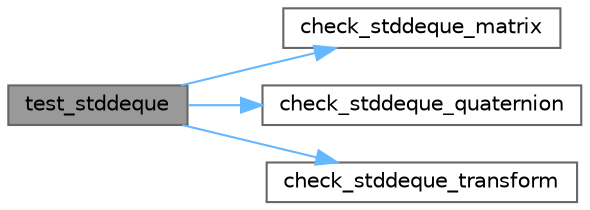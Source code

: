 digraph "test_stddeque"
{
 // LATEX_PDF_SIZE
  bgcolor="transparent";
  edge [fontname=Helvetica,fontsize=10,labelfontname=Helvetica,labelfontsize=10];
  node [fontname=Helvetica,fontsize=10,shape=box,height=0.2,width=0.4];
  rankdir="LR";
  Node1 [id="Node000001",label="test_stddeque",height=0.2,width=0.4,color="gray40", fillcolor="grey60", style="filled", fontcolor="black",tooltip=" "];
  Node1 -> Node2 [id="edge1_Node000001_Node000002",color="steelblue1",style="solid",tooltip=" "];
  Node2 [id="Node000002",label="check_stddeque_matrix",height=0.2,width=0.4,color="grey40", fillcolor="white", style="filled",URL="$stddeque_8cpp.html#a56d1c2984a13c8166218e157782ba5af",tooltip=" "];
  Node1 -> Node3 [id="edge2_Node000001_Node000003",color="steelblue1",style="solid",tooltip=" "];
  Node3 [id="Node000003",label="check_stddeque_quaternion",height=0.2,width=0.4,color="grey40", fillcolor="white", style="filled",URL="$stddeque_8cpp.html#a22944bef02908a2b60c6aef21b01e7e2",tooltip=" "];
  Node1 -> Node4 [id="edge3_Node000001_Node000004",color="steelblue1",style="solid",tooltip=" "];
  Node4 [id="Node000004",label="check_stddeque_transform",height=0.2,width=0.4,color="grey40", fillcolor="white", style="filled",URL="$stddeque_8cpp.html#aad413a365b5e252ef1158c38be77026b",tooltip=" "];
}
